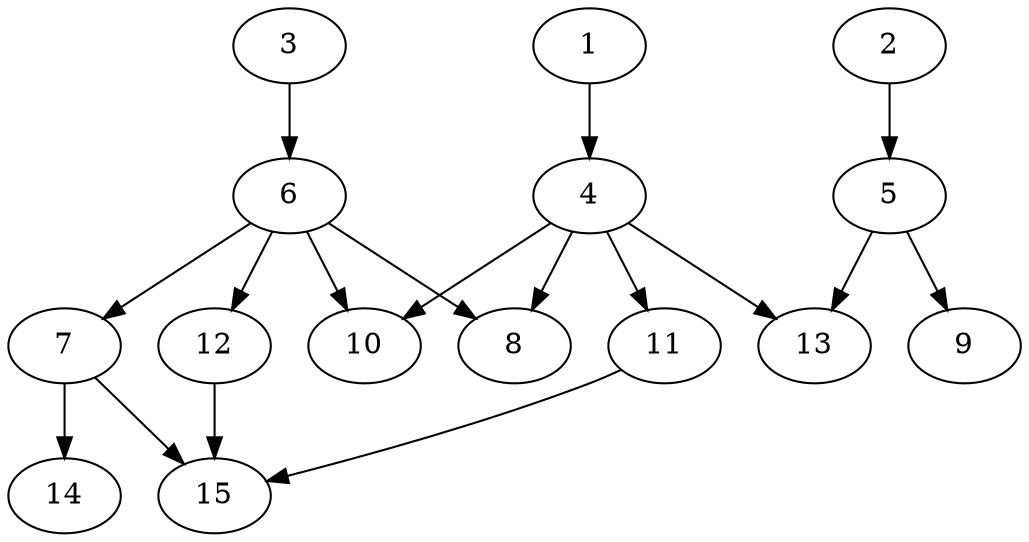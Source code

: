// DAG automatically generated by daggen at Thu Oct  3 13:59:26 2019
// ./daggen --dot -n 15 --ccr 0.5 --fat 0.7 --regular 0.5 --density 0.5 --mindata 5242880 --maxdata 52428800 
digraph G {
  1 [size="59525120", alpha="0.05", expect_size="29762560"] 
  1 -> 4 [size ="29762560"]
  2 [size="63428608", alpha="0.01", expect_size="31714304"] 
  2 -> 5 [size ="31714304"]
  3 [size="22153216", alpha="0.10", expect_size="11076608"] 
  3 -> 6 [size ="11076608"]
  4 [size="101199872", alpha="0.04", expect_size="50599936"] 
  4 -> 8 [size ="50599936"]
  4 -> 10 [size ="50599936"]
  4 -> 11 [size ="50599936"]
  4 -> 13 [size ="50599936"]
  5 [size="58877952", alpha="0.13", expect_size="29438976"] 
  5 -> 9 [size ="29438976"]
  5 -> 13 [size ="29438976"]
  6 [size="77193216", alpha="0.01", expect_size="38596608"] 
  6 -> 7 [size ="38596608"]
  6 -> 8 [size ="38596608"]
  6 -> 10 [size ="38596608"]
  6 -> 12 [size ="38596608"]
  7 [size="49649664", alpha="0.06", expect_size="24824832"] 
  7 -> 14 [size ="24824832"]
  7 -> 15 [size ="24824832"]
  8 [size="17596416", alpha="0.16", expect_size="8798208"] 
  9 [size="32563200", alpha="0.19", expect_size="16281600"] 
  10 [size="38510592", alpha="0.14", expect_size="19255296"] 
  11 [size="36429824", alpha="0.08", expect_size="18214912"] 
  11 -> 15 [size ="18214912"]
  12 [size="60211200", alpha="0.13", expect_size="30105600"] 
  12 -> 15 [size ="30105600"]
  13 [size="66836480", alpha="0.10", expect_size="33418240"] 
  14 [size="19568640", alpha="0.08", expect_size="9784320"] 
  15 [size="38180864", alpha="0.17", expect_size="19090432"] 
}
